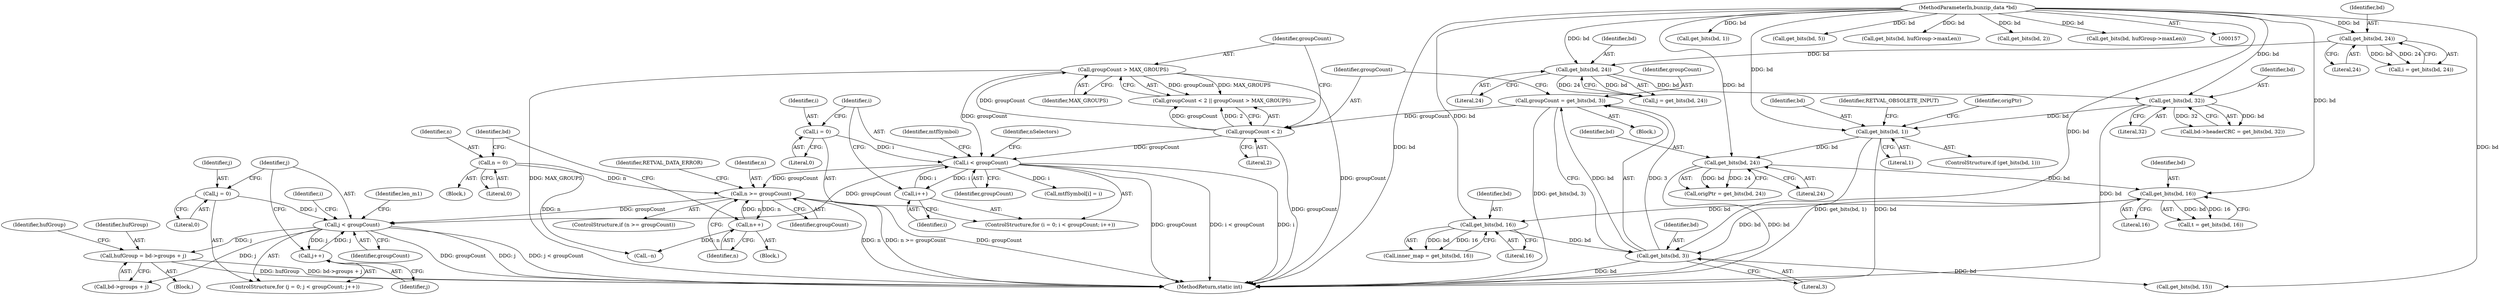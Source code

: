 digraph "0_busybox_0402cb32df015d9372578e3db27db47b33d5c7b0@integer" {
"1000537" [label="(Call,hufGroup = bd->groups + j)"];
"1000424" [label="(Call,j < groupCount)"];
"1000427" [label="(Call,j++)"];
"1000421" [label="(Call,j = 0)"];
"1000380" [label="(Call,n >= groupCount)"];
"1000385" [label="(Call,n++)"];
"1000371" [label="(Call,n = 0)"];
"1000339" [label="(Call,i < groupCount)"];
"1000342" [label="(Call,i++)"];
"1000336" [label="(Call,i = 0)"];
"1000330" [label="(Call,groupCount > MAX_GROUPS)"];
"1000327" [label="(Call,groupCount < 2)"];
"1000320" [label="(Call,groupCount = get_bits(bd, 3))"];
"1000322" [label="(Call,get_bits(bd, 3))"];
"1000283" [label="(Call,get_bits(bd, 16))"];
"1000268" [label="(Call,get_bits(bd, 16))"];
"1000249" [label="(Call,get_bits(bd, 24))"];
"1000242" [label="(Call,get_bits(bd, 1))"];
"1000218" [label="(Call,get_bits(bd, 32))"];
"1000211" [label="(Call,get_bits(bd, 24))"];
"1000206" [label="(Call,get_bits(bd, 24))"];
"1000158" [label="(MethodParameterIn,bunzip_data *bd)"];
"1000351" [label="(Call,get_bits(bd, 15))"];
"1000429" [label="(Block,)"];
"1000701" [label="(Identifier,i)"];
"1000373" [label="(Literal,0)"];
"1000320" [label="(Call,groupCount = get_bits(bd, 3))"];
"1000328" [label="(Identifier,groupCount)"];
"1000422" [label="(Identifier,j)"];
"1000346" [label="(Identifier,mtfSymbol)"];
"1000218" [label="(Call,get_bits(bd, 32))"];
"1001177" [label="(MethodReturn,static int)"];
"1000284" [label="(Identifier,bd)"];
"1000219" [label="(Identifier,bd)"];
"1000281" [label="(Call,inner_map = get_bits(bd, 16))"];
"1000425" [label="(Identifier,j)"];
"1000204" [label="(Call,i = get_bits(bd, 24))"];
"1000248" [label="(Identifier,origPtr)"];
"1000329" [label="(Literal,2)"];
"1000386" [label="(Identifier,n)"];
"1000207" [label="(Identifier,bd)"];
"1000384" [label="(Identifier,RETVAL_DATA_ERROR)"];
"1000385" [label="(Call,n++)"];
"1000420" [label="(ControlStructure,for (j = 0; j < groupCount; j++))"];
"1000350" [label="(Identifier,nSelectors)"];
"1000375" [label="(Call,get_bits(bd, 1))"];
"1000251" [label="(Literal,24)"];
"1000423" [label="(Literal,0)"];
"1000539" [label="(Call,bd->groups + j)"];
"1000371" [label="(Call,n = 0)"];
"1000368" [label="(Block,)"];
"1000336" [label="(Call,i = 0)"];
"1000321" [label="(Identifier,groupCount)"];
"1000342" [label="(Call,i++)"];
"1000211" [label="(Call,get_bits(bd, 24))"];
"1000323" [label="(Identifier,bd)"];
"1000437" [label="(Identifier,len_m1)"];
"1000285" [label="(Literal,16)"];
"1000337" [label="(Identifier,i)"];
"1000250" [label="(Identifier,bd)"];
"1000326" [label="(Call,groupCount < 2 || groupCount > MAX_GROUPS)"];
"1000382" [label="(Identifier,groupCount)"];
"1000341" [label="(Identifier,groupCount)"];
"1000376" [label="(Identifier,bd)"];
"1000344" [label="(Call,mtfSymbol[i] = i)"];
"1000339" [label="(Call,i < groupCount)"];
"1000379" [label="(ControlStructure,if (n >= groupCount))"];
"1000268" [label="(Call,get_bits(bd, 16))"];
"1000372" [label="(Identifier,n)"];
"1000249" [label="(Call,get_bits(bd, 24))"];
"1000330" [label="(Call,groupCount > MAX_GROUPS)"];
"1000327" [label="(Call,groupCount < 2)"];
"1000322" [label="(Call,get_bits(bd, 3))"];
"1000206" [label="(Call,get_bits(bd, 24))"];
"1000159" [label="(Block,)"];
"1000241" [label="(ControlStructure,if (get_bits(bd, 1)))"];
"1000427" [label="(Call,j++)"];
"1000209" [label="(Call,j = get_bits(bd, 24))"];
"1000546" [label="(Identifier,hufGroup)"];
"1000244" [label="(Literal,1)"];
"1000243" [label="(Identifier,bd)"];
"1000335" [label="(ControlStructure,for (i = 0; i < groupCount; i++))"];
"1000439" [label="(Call,get_bits(bd, 5))"];
"1000849" [label="(Call,get_bits(bd, hufGroup->maxLen))"];
"1000424" [label="(Call,j < groupCount)"];
"1000381" [label="(Identifier,n)"];
"1000343" [label="(Identifier,i)"];
"1000338" [label="(Literal,0)"];
"1000158" [label="(MethodParameterIn,bunzip_data *bd)"];
"1000468" [label="(Call,get_bits(bd, 2))"];
"1000214" [label="(Call,bd->headerCRC = get_bits(bd, 32))"];
"1000421" [label="(Call,j = 0)"];
"1000331" [label="(Identifier,groupCount)"];
"1000220" [label="(Literal,32)"];
"1000269" [label="(Identifier,bd)"];
"1000246" [label="(Identifier,RETVAL_OBSOLETE_INPUT)"];
"1000380" [label="(Call,n >= groupCount)"];
"1000340" [label="(Identifier,i)"];
"1000208" [label="(Literal,24)"];
"1000426" [label="(Identifier,groupCount)"];
"1000394" [label="(Call,--n)"];
"1000538" [label="(Identifier,hufGroup)"];
"1000270" [label="(Literal,16)"];
"1000537" [label="(Call,hufGroup = bd->groups + j)"];
"1000378" [label="(Block,)"];
"1000213" [label="(Literal,24)"];
"1000324" [label="(Literal,3)"];
"1000242" [label="(Call,get_bits(bd, 1))"];
"1000428" [label="(Identifier,j)"];
"1000212" [label="(Identifier,bd)"];
"1000332" [label="(Identifier,MAX_GROUPS)"];
"1000247" [label="(Call,origPtr = get_bits(bd, 24))"];
"1000283" [label="(Call,get_bits(bd, 16))"];
"1000266" [label="(Call,t = get_bits(bd, 16))"];
"1000795" [label="(Call,get_bits(bd, hufGroup->maxLen))"];
"1000537" -> "1000429"  [label="AST: "];
"1000537" -> "1000539"  [label="CFG: "];
"1000538" -> "1000537"  [label="AST: "];
"1000539" -> "1000537"  [label="AST: "];
"1000546" -> "1000537"  [label="CFG: "];
"1000537" -> "1001177"  [label="DDG: bd->groups + j"];
"1000537" -> "1001177"  [label="DDG: hufGroup"];
"1000424" -> "1000537"  [label="DDG: j"];
"1000424" -> "1000420"  [label="AST: "];
"1000424" -> "1000426"  [label="CFG: "];
"1000425" -> "1000424"  [label="AST: "];
"1000426" -> "1000424"  [label="AST: "];
"1000437" -> "1000424"  [label="CFG: "];
"1000701" -> "1000424"  [label="CFG: "];
"1000424" -> "1001177"  [label="DDG: groupCount"];
"1000424" -> "1001177"  [label="DDG: j"];
"1000424" -> "1001177"  [label="DDG: j < groupCount"];
"1000427" -> "1000424"  [label="DDG: j"];
"1000421" -> "1000424"  [label="DDG: j"];
"1000380" -> "1000424"  [label="DDG: groupCount"];
"1000339" -> "1000424"  [label="DDG: groupCount"];
"1000424" -> "1000427"  [label="DDG: j"];
"1000424" -> "1000539"  [label="DDG: j"];
"1000427" -> "1000420"  [label="AST: "];
"1000427" -> "1000428"  [label="CFG: "];
"1000428" -> "1000427"  [label="AST: "];
"1000425" -> "1000427"  [label="CFG: "];
"1000421" -> "1000420"  [label="AST: "];
"1000421" -> "1000423"  [label="CFG: "];
"1000422" -> "1000421"  [label="AST: "];
"1000423" -> "1000421"  [label="AST: "];
"1000425" -> "1000421"  [label="CFG: "];
"1000380" -> "1000379"  [label="AST: "];
"1000380" -> "1000382"  [label="CFG: "];
"1000381" -> "1000380"  [label="AST: "];
"1000382" -> "1000380"  [label="AST: "];
"1000384" -> "1000380"  [label="CFG: "];
"1000386" -> "1000380"  [label="CFG: "];
"1000380" -> "1001177"  [label="DDG: n >= groupCount"];
"1000380" -> "1001177"  [label="DDG: groupCount"];
"1000380" -> "1001177"  [label="DDG: n"];
"1000385" -> "1000380"  [label="DDG: n"];
"1000371" -> "1000380"  [label="DDG: n"];
"1000339" -> "1000380"  [label="DDG: groupCount"];
"1000380" -> "1000385"  [label="DDG: n"];
"1000385" -> "1000378"  [label="AST: "];
"1000385" -> "1000386"  [label="CFG: "];
"1000386" -> "1000385"  [label="AST: "];
"1000376" -> "1000385"  [label="CFG: "];
"1000385" -> "1000394"  [label="DDG: n"];
"1000371" -> "1000368"  [label="AST: "];
"1000371" -> "1000373"  [label="CFG: "];
"1000372" -> "1000371"  [label="AST: "];
"1000373" -> "1000371"  [label="AST: "];
"1000376" -> "1000371"  [label="CFG: "];
"1000371" -> "1000394"  [label="DDG: n"];
"1000339" -> "1000335"  [label="AST: "];
"1000339" -> "1000341"  [label="CFG: "];
"1000340" -> "1000339"  [label="AST: "];
"1000341" -> "1000339"  [label="AST: "];
"1000346" -> "1000339"  [label="CFG: "];
"1000350" -> "1000339"  [label="CFG: "];
"1000339" -> "1001177"  [label="DDG: i < groupCount"];
"1000339" -> "1001177"  [label="DDG: i"];
"1000339" -> "1001177"  [label="DDG: groupCount"];
"1000342" -> "1000339"  [label="DDG: i"];
"1000336" -> "1000339"  [label="DDG: i"];
"1000330" -> "1000339"  [label="DDG: groupCount"];
"1000327" -> "1000339"  [label="DDG: groupCount"];
"1000339" -> "1000342"  [label="DDG: i"];
"1000339" -> "1000344"  [label="DDG: i"];
"1000342" -> "1000335"  [label="AST: "];
"1000342" -> "1000343"  [label="CFG: "];
"1000343" -> "1000342"  [label="AST: "];
"1000340" -> "1000342"  [label="CFG: "];
"1000336" -> "1000335"  [label="AST: "];
"1000336" -> "1000338"  [label="CFG: "];
"1000337" -> "1000336"  [label="AST: "];
"1000338" -> "1000336"  [label="AST: "];
"1000340" -> "1000336"  [label="CFG: "];
"1000330" -> "1000326"  [label="AST: "];
"1000330" -> "1000332"  [label="CFG: "];
"1000331" -> "1000330"  [label="AST: "];
"1000332" -> "1000330"  [label="AST: "];
"1000326" -> "1000330"  [label="CFG: "];
"1000330" -> "1001177"  [label="DDG: groupCount"];
"1000330" -> "1001177"  [label="DDG: MAX_GROUPS"];
"1000330" -> "1000326"  [label="DDG: groupCount"];
"1000330" -> "1000326"  [label="DDG: MAX_GROUPS"];
"1000327" -> "1000330"  [label="DDG: groupCount"];
"1000327" -> "1000326"  [label="AST: "];
"1000327" -> "1000329"  [label="CFG: "];
"1000328" -> "1000327"  [label="AST: "];
"1000329" -> "1000327"  [label="AST: "];
"1000331" -> "1000327"  [label="CFG: "];
"1000326" -> "1000327"  [label="CFG: "];
"1000327" -> "1001177"  [label="DDG: groupCount"];
"1000327" -> "1000326"  [label="DDG: groupCount"];
"1000327" -> "1000326"  [label="DDG: 2"];
"1000320" -> "1000327"  [label="DDG: groupCount"];
"1000320" -> "1000159"  [label="AST: "];
"1000320" -> "1000322"  [label="CFG: "];
"1000321" -> "1000320"  [label="AST: "];
"1000322" -> "1000320"  [label="AST: "];
"1000328" -> "1000320"  [label="CFG: "];
"1000320" -> "1001177"  [label="DDG: get_bits(bd, 3)"];
"1000322" -> "1000320"  [label="DDG: bd"];
"1000322" -> "1000320"  [label="DDG: 3"];
"1000322" -> "1000324"  [label="CFG: "];
"1000323" -> "1000322"  [label="AST: "];
"1000324" -> "1000322"  [label="AST: "];
"1000322" -> "1001177"  [label="DDG: bd"];
"1000283" -> "1000322"  [label="DDG: bd"];
"1000268" -> "1000322"  [label="DDG: bd"];
"1000158" -> "1000322"  [label="DDG: bd"];
"1000322" -> "1000351"  [label="DDG: bd"];
"1000283" -> "1000281"  [label="AST: "];
"1000283" -> "1000285"  [label="CFG: "];
"1000284" -> "1000283"  [label="AST: "];
"1000285" -> "1000283"  [label="AST: "];
"1000281" -> "1000283"  [label="CFG: "];
"1000283" -> "1000281"  [label="DDG: bd"];
"1000283" -> "1000281"  [label="DDG: 16"];
"1000268" -> "1000283"  [label="DDG: bd"];
"1000158" -> "1000283"  [label="DDG: bd"];
"1000268" -> "1000266"  [label="AST: "];
"1000268" -> "1000270"  [label="CFG: "];
"1000269" -> "1000268"  [label="AST: "];
"1000270" -> "1000268"  [label="AST: "];
"1000266" -> "1000268"  [label="CFG: "];
"1000268" -> "1000266"  [label="DDG: bd"];
"1000268" -> "1000266"  [label="DDG: 16"];
"1000249" -> "1000268"  [label="DDG: bd"];
"1000158" -> "1000268"  [label="DDG: bd"];
"1000249" -> "1000247"  [label="AST: "];
"1000249" -> "1000251"  [label="CFG: "];
"1000250" -> "1000249"  [label="AST: "];
"1000251" -> "1000249"  [label="AST: "];
"1000247" -> "1000249"  [label="CFG: "];
"1000249" -> "1001177"  [label="DDG: bd"];
"1000249" -> "1000247"  [label="DDG: bd"];
"1000249" -> "1000247"  [label="DDG: 24"];
"1000242" -> "1000249"  [label="DDG: bd"];
"1000158" -> "1000249"  [label="DDG: bd"];
"1000242" -> "1000241"  [label="AST: "];
"1000242" -> "1000244"  [label="CFG: "];
"1000243" -> "1000242"  [label="AST: "];
"1000244" -> "1000242"  [label="AST: "];
"1000246" -> "1000242"  [label="CFG: "];
"1000248" -> "1000242"  [label="CFG: "];
"1000242" -> "1001177"  [label="DDG: get_bits(bd, 1)"];
"1000242" -> "1001177"  [label="DDG: bd"];
"1000218" -> "1000242"  [label="DDG: bd"];
"1000158" -> "1000242"  [label="DDG: bd"];
"1000218" -> "1000214"  [label="AST: "];
"1000218" -> "1000220"  [label="CFG: "];
"1000219" -> "1000218"  [label="AST: "];
"1000220" -> "1000218"  [label="AST: "];
"1000214" -> "1000218"  [label="CFG: "];
"1000218" -> "1001177"  [label="DDG: bd"];
"1000218" -> "1000214"  [label="DDG: bd"];
"1000218" -> "1000214"  [label="DDG: 32"];
"1000211" -> "1000218"  [label="DDG: bd"];
"1000158" -> "1000218"  [label="DDG: bd"];
"1000211" -> "1000209"  [label="AST: "];
"1000211" -> "1000213"  [label="CFG: "];
"1000212" -> "1000211"  [label="AST: "];
"1000213" -> "1000211"  [label="AST: "];
"1000209" -> "1000211"  [label="CFG: "];
"1000211" -> "1000209"  [label="DDG: bd"];
"1000211" -> "1000209"  [label="DDG: 24"];
"1000206" -> "1000211"  [label="DDG: bd"];
"1000158" -> "1000211"  [label="DDG: bd"];
"1000206" -> "1000204"  [label="AST: "];
"1000206" -> "1000208"  [label="CFG: "];
"1000207" -> "1000206"  [label="AST: "];
"1000208" -> "1000206"  [label="AST: "];
"1000204" -> "1000206"  [label="CFG: "];
"1000206" -> "1000204"  [label="DDG: bd"];
"1000206" -> "1000204"  [label="DDG: 24"];
"1000158" -> "1000206"  [label="DDG: bd"];
"1000158" -> "1000157"  [label="AST: "];
"1000158" -> "1001177"  [label="DDG: bd"];
"1000158" -> "1000351"  [label="DDG: bd"];
"1000158" -> "1000375"  [label="DDG: bd"];
"1000158" -> "1000439"  [label="DDG: bd"];
"1000158" -> "1000468"  [label="DDG: bd"];
"1000158" -> "1000795"  [label="DDG: bd"];
"1000158" -> "1000849"  [label="DDG: bd"];
}
